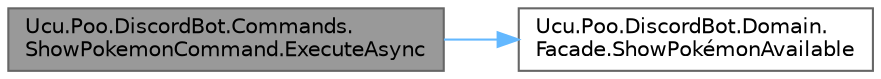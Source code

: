 digraph "Ucu.Poo.DiscordBot.Commands.ShowPokemonCommand.ExecuteAsync"
{
 // INTERACTIVE_SVG=YES
 // LATEX_PDF_SIZE
  bgcolor="transparent";
  edge [fontname=Helvetica,fontsize=10,labelfontname=Helvetica,labelfontsize=10];
  node [fontname=Helvetica,fontsize=10,shape=box,height=0.2,width=0.4];
  rankdir="LR";
  Node1 [id="Node000001",label="Ucu.Poo.DiscordBot.Commands.\lShowPokemonCommand.ExecuteAsync",height=0.2,width=0.4,color="gray40", fillcolor="grey60", style="filled", fontcolor="black",tooltip="Implementa el comando 'pokemonsAvailable', que muestra una lista de todos los Pokémon disponibles que..."];
  Node1 -> Node2 [id="edge1_Node000001_Node000002",color="steelblue1",style="solid",tooltip=" "];
  Node2 [id="Node000002",label="Ucu.Poo.DiscordBot.Domain.\lFacade.ShowPokémonAvailable",height=0.2,width=0.4,color="grey40", fillcolor="white", style="filled",URL="$classUcu_1_1Poo_1_1DiscordBot_1_1Domain_1_1Facade.html#a585405f620618ee1754e2ef2e6a63b99",tooltip="Muestra todos los Pokémon disponibles en la Pokédex del juego."];
}

